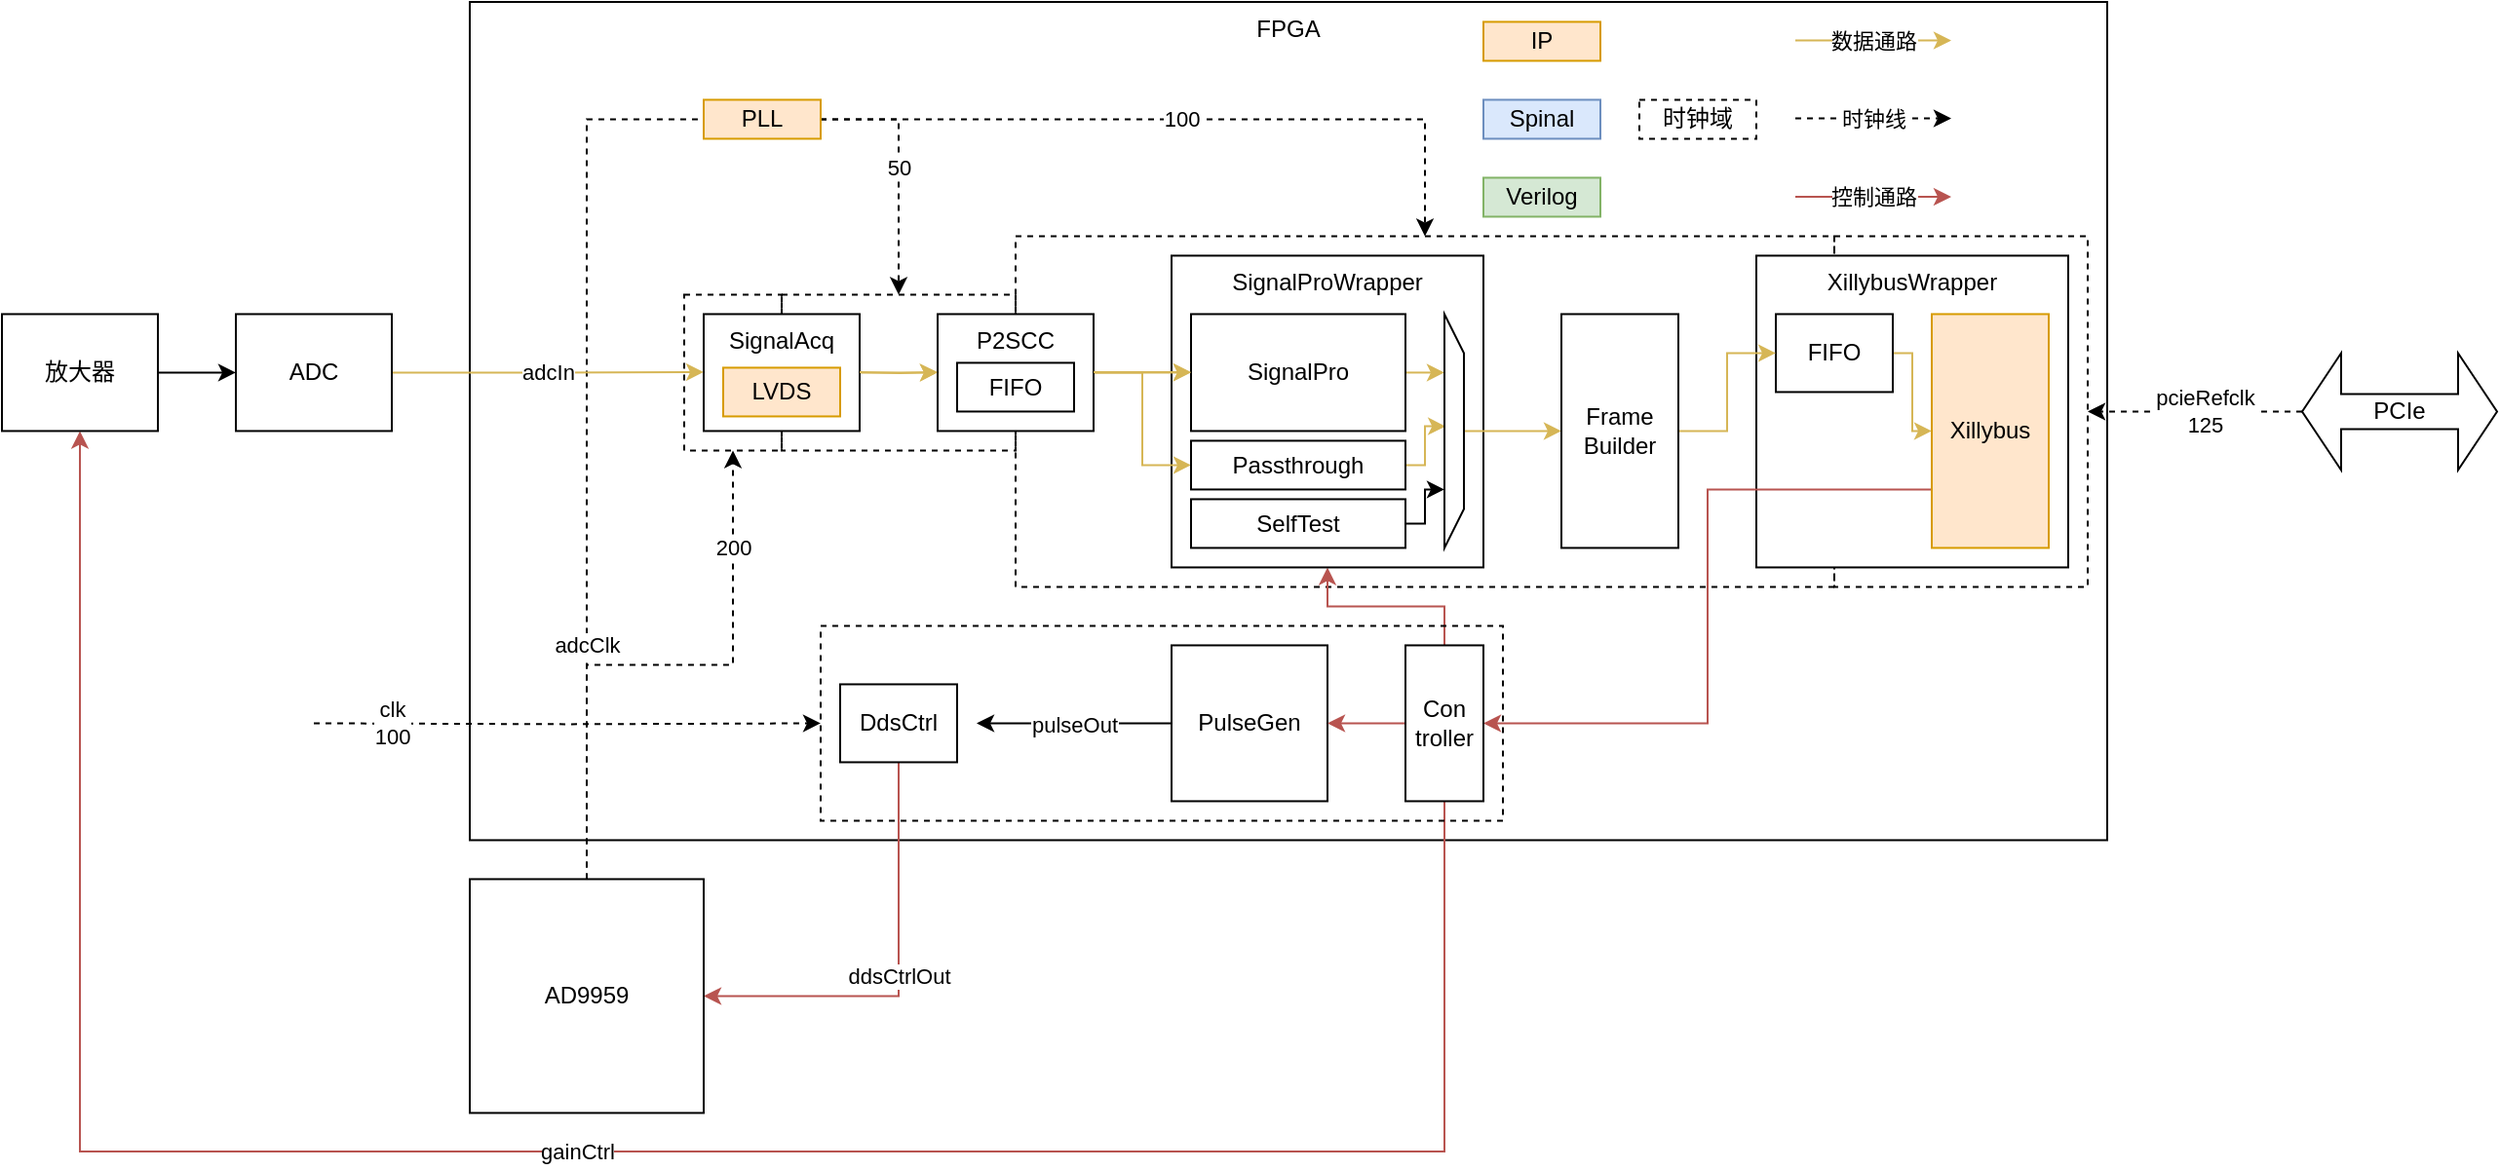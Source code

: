 <mxfile pages="2">
    <diagram id="Oh4VPW-dpjRzFc1r7Ccl" name="逻辑架构">
        <mxGraphModel dx="1143" dy="570" grid="1" gridSize="10" guides="1" tooltips="1" connect="1" arrows="1" fold="1" page="1" pageScale="1" pageWidth="827" pageHeight="1169" math="0" shadow="0">
            <root>
                <mxCell id="0"/>
                <mxCell id="1" parent="0"/>
                <mxCell id="bA0VeZgD22_07sq8yYtK-4" value="FPGA" style="whiteSpace=wrap;html=1;fillColor=none;horizontal=1;verticalAlign=top;" parent="1" vertex="1">
                    <mxGeometry x="280" y="350" width="840" height="430.22" as="geometry"/>
                </mxCell>
                <mxCell id="PApBp_KNOPSOuDcyGDOR-46" value="" style="rounded=0;whiteSpace=wrap;html=1;fillColor=none;dashed=1;" parent="1" vertex="1">
                    <mxGeometry x="560" y="470.22" width="420" height="180" as="geometry"/>
                </mxCell>
                <mxCell id="PApBp_KNOPSOuDcyGDOR-47" value="" style="rounded=0;whiteSpace=wrap;html=1;fillColor=none;dashed=1;" parent="1" vertex="1">
                    <mxGeometry x="980" y="470.22" width="130" height="180" as="geometry"/>
                </mxCell>
                <mxCell id="bA0VeZgD22_07sq8yYtK-6" value="200" style="edgeStyle=orthogonalEdgeStyle;rounded=0;orthogonalLoop=1;jettySize=auto;html=1;exitX=0.5;exitY=0;exitDx=0;exitDy=0;entryX=0.5;entryY=1;entryDx=0;entryDy=0;dashed=1;" parent="1" source="bA0VeZgD22_07sq8yYtK-1" target="PApBp_KNOPSOuDcyGDOR-43" edge="1">
                    <mxGeometry x="0.661" relative="1" as="geometry">
                        <mxPoint as="offset"/>
                    </mxGeometry>
                </mxCell>
                <mxCell id="PApBp_KNOPSOuDcyGDOR-43" value="" style="rounded=0;whiteSpace=wrap;html=1;fillColor=none;dashed=1;" parent="1" vertex="1">
                    <mxGeometry x="390" y="500.22" width="50" height="80" as="geometry"/>
                </mxCell>
                <mxCell id="PApBp_KNOPSOuDcyGDOR-44" value="" style="rounded=0;whiteSpace=wrap;html=1;fillColor=none;dashed=1;" parent="1" vertex="1">
                    <mxGeometry x="440" y="500.22" width="120" height="80" as="geometry"/>
                </mxCell>
                <mxCell id="PApBp_KNOPSOuDcyGDOR-1" value="XillybusWrapper" style="rounded=0;whiteSpace=wrap;html=1;verticalAlign=top;" parent="1" vertex="1">
                    <mxGeometry x="940" y="480.22" width="160" height="160" as="geometry"/>
                </mxCell>
                <mxCell id="PApBp_KNOPSOuDcyGDOR-25" style="edgeStyle=orthogonalEdgeStyle;rounded=0;orthogonalLoop=1;jettySize=auto;html=1;exitX=0;exitY=0.75;exitDx=0;exitDy=0;entryX=1;entryY=0.5;entryDx=0;entryDy=0;fillColor=#f8cecc;strokeColor=#b85450;" parent="1" source="PApBp_KNOPSOuDcyGDOR-2" target="PApBp_KNOPSOuDcyGDOR-10" edge="1">
                    <mxGeometry relative="1" as="geometry"/>
                </mxCell>
                <mxCell id="PApBp_KNOPSOuDcyGDOR-2" value="Xillybus" style="whiteSpace=wrap;html=1;fillColor=#ffe6cc;strokeColor=#d79b00;" parent="1" vertex="1">
                    <mxGeometry x="1030" y="510.22" width="60" height="120" as="geometry"/>
                </mxCell>
                <mxCell id="PApBp_KNOPSOuDcyGDOR-27" value="pulseOut" style="edgeStyle=orthogonalEdgeStyle;rounded=0;orthogonalLoop=1;jettySize=auto;html=1;exitX=0;exitY=0.5;exitDx=0;exitDy=0;" parent="1" source="PApBp_KNOPSOuDcyGDOR-7" edge="1">
                    <mxGeometry relative="1" as="geometry">
                        <mxPoint x="540" y="720.22" as="targetPoint"/>
                    </mxGeometry>
                </mxCell>
                <mxCell id="PApBp_KNOPSOuDcyGDOR-7" value="PulseGen" style="rounded=0;whiteSpace=wrap;html=1;verticalAlign=middle;" parent="1" vertex="1">
                    <mxGeometry x="640" y="680.22" width="80" height="80" as="geometry"/>
                </mxCell>
                <mxCell id="nDE-pixnk7YIq4wUvDka-1" value="ddsCtrlOut" style="edgeStyle=orthogonalEdgeStyle;rounded=0;orthogonalLoop=1;jettySize=auto;html=1;exitX=0.5;exitY=1;exitDx=0;exitDy=0;fillColor=#f8cecc;strokeColor=#b85450;entryX=1;entryY=0.5;entryDx=0;entryDy=0;" parent="1" source="PApBp_KNOPSOuDcyGDOR-8" target="bA0VeZgD22_07sq8yYtK-1" edge="1">
                    <mxGeometry relative="1" as="geometry">
                        <mxPoint x="500" y="840.22" as="targetPoint"/>
                    </mxGeometry>
                </mxCell>
                <mxCell id="PApBp_KNOPSOuDcyGDOR-8" value="DdsCtrl" style="whiteSpace=wrap;html=1;" parent="1" vertex="1">
                    <mxGeometry x="470" y="700.22" width="60" height="40" as="geometry"/>
                </mxCell>
                <mxCell id="PApBp_KNOPSOuDcyGDOR-26" style="edgeStyle=orthogonalEdgeStyle;rounded=0;orthogonalLoop=1;jettySize=auto;html=1;exitX=0;exitY=0.5;exitDx=0;exitDy=0;entryX=1;entryY=0.5;entryDx=0;entryDy=0;fillColor=#f8cecc;strokeColor=#b85450;" parent="1" source="PApBp_KNOPSOuDcyGDOR-10" target="PApBp_KNOPSOuDcyGDOR-7" edge="1">
                    <mxGeometry relative="1" as="geometry"/>
                </mxCell>
                <mxCell id="PApBp_KNOPSOuDcyGDOR-33" value="gainCtrl" style="edgeStyle=orthogonalEdgeStyle;rounded=0;orthogonalLoop=1;jettySize=auto;html=1;exitX=0.5;exitY=1;exitDx=0;exitDy=0;fillColor=#f8cecc;strokeColor=#b85450;entryX=0.5;entryY=1;entryDx=0;entryDy=0;" parent="1" source="PApBp_KNOPSOuDcyGDOR-10" target="bA0VeZgD22_07sq8yYtK-7" edge="1">
                    <mxGeometry relative="1" as="geometry">
                        <mxPoint x="780" y="840.22" as="targetPoint"/>
                        <Array as="points">
                            <mxPoint x="780" y="940"/>
                            <mxPoint x="80" y="940"/>
                        </Array>
                    </mxGeometry>
                </mxCell>
                <mxCell id="PApBp_KNOPSOuDcyGDOR-64" style="edgeStyle=orthogonalEdgeStyle;rounded=0;orthogonalLoop=1;jettySize=auto;html=1;exitX=0.5;exitY=0;exitDx=0;exitDy=0;entryX=0.5;entryY=1;entryDx=0;entryDy=0;fillColor=#f8cecc;strokeColor=#b85450;" parent="1" source="PApBp_KNOPSOuDcyGDOR-10" target="PApBp_KNOPSOuDcyGDOR-11" edge="1">
                    <mxGeometry relative="1" as="geometry"/>
                </mxCell>
                <mxCell id="PApBp_KNOPSOuDcyGDOR-10" value="Con&lt;br&gt;troller" style="rounded=0;whiteSpace=wrap;html=1;verticalAlign=middle;" parent="1" vertex="1">
                    <mxGeometry x="760" y="680.22" width="40" height="80" as="geometry"/>
                </mxCell>
                <mxCell id="PApBp_KNOPSOuDcyGDOR-11" value="SignalProWrapper" style="rounded=0;whiteSpace=wrap;html=1;verticalAlign=top;" parent="1" vertex="1">
                    <mxGeometry x="640" y="480.22" width="160" height="160" as="geometry"/>
                </mxCell>
                <mxCell id="PApBp_KNOPSOuDcyGDOR-35" style="edgeStyle=orthogonalEdgeStyle;rounded=0;orthogonalLoop=1;jettySize=auto;html=1;exitX=1;exitY=0.5;exitDx=0;exitDy=0;entryX=0;entryY=0.5;entryDx=0;entryDy=0;fillColor=#fff2cc;strokeColor=#d6b656;" parent="1" source="PApBp_KNOPSOuDcyGDOR-12" target="PApBp_KNOPSOuDcyGDOR-34" edge="1">
                    <mxGeometry relative="1" as="geometry"/>
                </mxCell>
                <mxCell id="PApBp_KNOPSOuDcyGDOR-12" value="SignalAcq" style="rounded=0;whiteSpace=wrap;html=1;verticalAlign=top;" parent="1" vertex="1">
                    <mxGeometry x="400" y="510.22" width="80" height="60" as="geometry"/>
                </mxCell>
                <mxCell id="PApBp_KNOPSOuDcyGDOR-18" style="edgeStyle=orthogonalEdgeStyle;rounded=0;orthogonalLoop=1;jettySize=auto;html=1;exitX=1;exitY=0.5;exitDx=0;exitDy=0;entryX=0.25;entryY=1;entryDx=0;entryDy=0;fillColor=#fff2cc;strokeColor=#d6b656;" parent="1" source="PApBp_KNOPSOuDcyGDOR-13" target="PApBp_KNOPSOuDcyGDOR-17" edge="1">
                    <mxGeometry relative="1" as="geometry"/>
                </mxCell>
                <mxCell id="PApBp_KNOPSOuDcyGDOR-13" value="SignalPro" style="whiteSpace=wrap;html=1;" parent="1" vertex="1">
                    <mxGeometry x="650" y="510.22" width="110" height="60" as="geometry"/>
                </mxCell>
                <mxCell id="PApBp_KNOPSOuDcyGDOR-23" style="edgeStyle=orthogonalEdgeStyle;rounded=0;orthogonalLoop=1;jettySize=auto;html=1;exitX=1;exitY=0.5;exitDx=0;exitDy=0;entryX=0.48;entryY=0.94;entryDx=0;entryDy=0;entryPerimeter=0;fillColor=#fff2cc;strokeColor=#d6b656;" parent="1" source="PApBp_KNOPSOuDcyGDOR-14" target="PApBp_KNOPSOuDcyGDOR-17" edge="1">
                    <mxGeometry relative="1" as="geometry">
                        <Array as="points">
                            <mxPoint x="770" y="588.22"/>
                            <mxPoint x="770" y="568.22"/>
                        </Array>
                    </mxGeometry>
                </mxCell>
                <mxCell id="PApBp_KNOPSOuDcyGDOR-70" style="edgeStyle=orthogonalEdgeStyle;rounded=0;sketch=0;orthogonalLoop=1;jettySize=auto;html=1;exitX=1;exitY=0.5;exitDx=0;exitDy=0;entryX=0;entryY=0.5;entryDx=0;entryDy=0;strokeColor=#d6b656;endArrow=classic;endFill=1;fillColor=#fff2cc;" parent="1" source="PApBp_KNOPSOuDcyGDOR-34" target="PApBp_KNOPSOuDcyGDOR-14" edge="1">
                    <mxGeometry relative="1" as="geometry"/>
                </mxCell>
                <mxCell id="PApBp_KNOPSOuDcyGDOR-14" value="Passthrough" style="whiteSpace=wrap;html=1;" parent="1" vertex="1">
                    <mxGeometry x="650" y="575.22" width="110" height="25" as="geometry"/>
                </mxCell>
                <mxCell id="PApBp_KNOPSOuDcyGDOR-24" style="edgeStyle=orthogonalEdgeStyle;rounded=0;orthogonalLoop=1;jettySize=auto;html=1;exitX=1;exitY=0.5;exitDx=0;exitDy=0;entryX=0.75;entryY=1;entryDx=0;entryDy=0;" parent="1" source="PApBp_KNOPSOuDcyGDOR-15" target="PApBp_KNOPSOuDcyGDOR-17" edge="1">
                    <mxGeometry relative="1" as="geometry">
                        <Array as="points">
                            <mxPoint x="770" y="618.22"/>
                            <mxPoint x="770" y="600.22"/>
                        </Array>
                    </mxGeometry>
                </mxCell>
                <mxCell id="PApBp_KNOPSOuDcyGDOR-15" value="SelfTest" style="whiteSpace=wrap;html=1;" parent="1" vertex="1">
                    <mxGeometry x="650" y="605.22" width="110" height="25" as="geometry"/>
                </mxCell>
                <mxCell id="PApBp_KNOPSOuDcyGDOR-83" style="edgeStyle=orthogonalEdgeStyle;rounded=0;sketch=0;orthogonalLoop=1;jettySize=auto;html=1;exitX=0.5;exitY=0;exitDx=0;exitDy=0;entryX=0;entryY=0.5;entryDx=0;entryDy=0;strokeColor=#d6b656;endArrow=classic;endFill=1;fillColor=#fff2cc;" parent="1" source="PApBp_KNOPSOuDcyGDOR-17" target="PApBp_KNOPSOuDcyGDOR-82" edge="1">
                    <mxGeometry relative="1" as="geometry"/>
                </mxCell>
                <mxCell id="PApBp_KNOPSOuDcyGDOR-17" value="" style="shape=trapezoid;perimeter=trapezoidPerimeter;whiteSpace=wrap;html=1;fixedSize=1;rotation=90;" parent="1" vertex="1">
                    <mxGeometry x="725" y="565.22" width="120" height="10" as="geometry"/>
                </mxCell>
                <mxCell id="PApBp_KNOPSOuDcyGDOR-22" style="edgeStyle=orthogonalEdgeStyle;rounded=0;orthogonalLoop=1;jettySize=auto;html=1;exitX=1;exitY=0.5;exitDx=0;exitDy=0;entryX=0;entryY=0.5;entryDx=0;entryDy=0;fillColor=#fff2cc;strokeColor=#d6b656;" parent="1" source="PApBp_KNOPSOuDcyGDOR-19" target="PApBp_KNOPSOuDcyGDOR-2" edge="1">
                    <mxGeometry relative="1" as="geometry">
                        <Array as="points">
                            <mxPoint x="1020" y="530.22"/>
                            <mxPoint x="1020" y="570.22"/>
                        </Array>
                    </mxGeometry>
                </mxCell>
                <mxCell id="PApBp_KNOPSOuDcyGDOR-19" value="FIFO" style="whiteSpace=wrap;html=1;" parent="1" vertex="1">
                    <mxGeometry x="950" y="510.22" width="60" height="40" as="geometry"/>
                </mxCell>
                <mxCell id="PApBp_KNOPSOuDcyGDOR-32" value="PCIe" style="shape=doubleArrow;whiteSpace=wrap;html=1;" parent="1" vertex="1">
                    <mxGeometry x="1220" y="530.22" width="100" height="60" as="geometry"/>
                </mxCell>
                <mxCell id="PApBp_KNOPSOuDcyGDOR-36" style="edgeStyle=orthogonalEdgeStyle;rounded=0;orthogonalLoop=1;jettySize=auto;html=1;exitX=1;exitY=0.5;exitDx=0;exitDy=0;entryX=0;entryY=0.5;entryDx=0;entryDy=0;fillColor=#fff2cc;strokeColor=#d6b656;" parent="1" source="PApBp_KNOPSOuDcyGDOR-34" target="PApBp_KNOPSOuDcyGDOR-13" edge="1">
                    <mxGeometry relative="1" as="geometry"/>
                </mxCell>
                <mxCell id="PApBp_KNOPSOuDcyGDOR-34" value="P2SCC" style="rounded=0;whiteSpace=wrap;html=1;verticalAlign=top;" parent="1" vertex="1">
                    <mxGeometry x="520" y="510.22" width="80" height="60" as="geometry"/>
                </mxCell>
                <mxCell id="PApBp_KNOPSOuDcyGDOR-37" value="FIFO" style="whiteSpace=wrap;html=1;" parent="1" vertex="1">
                    <mxGeometry x="530" y="535.22" width="60" height="25" as="geometry"/>
                </mxCell>
                <mxCell id="PApBp_KNOPSOuDcyGDOR-49" value="adcClk" style="edgeStyle=orthogonalEdgeStyle;rounded=0;orthogonalLoop=1;jettySize=auto;html=1;exitX=0.5;exitY=0;exitDx=0;exitDy=0;entryX=0;entryY=0.5;entryDx=0;entryDy=0;dashed=1;" parent="1" source="bA0VeZgD22_07sq8yYtK-1" target="PApBp_KNOPSOuDcyGDOR-38" edge="1">
                    <mxGeometry x="-0.511" relative="1" as="geometry">
                        <mxPoint x="320" y="412.62" as="sourcePoint"/>
                        <mxPoint as="offset"/>
                    </mxGeometry>
                </mxCell>
                <mxCell id="PApBp_KNOPSOuDcyGDOR-54" value="50" style="edgeStyle=orthogonalEdgeStyle;rounded=0;orthogonalLoop=1;jettySize=auto;html=1;exitX=1;exitY=0.5;exitDx=0;exitDy=0;entryX=0.5;entryY=0;entryDx=0;entryDy=0;dashed=1;" parent="1" source="PApBp_KNOPSOuDcyGDOR-38" target="PApBp_KNOPSOuDcyGDOR-44" edge="1">
                    <mxGeometry relative="1" as="geometry"/>
                </mxCell>
                <mxCell id="PApBp_KNOPSOuDcyGDOR-58" value="100" style="edgeStyle=orthogonalEdgeStyle;rounded=0;orthogonalLoop=1;jettySize=auto;html=1;exitX=1;exitY=0.5;exitDx=0;exitDy=0;entryX=0.5;entryY=0;entryDx=0;entryDy=0;dashed=1;" parent="1" source="PApBp_KNOPSOuDcyGDOR-38" target="PApBp_KNOPSOuDcyGDOR-46" edge="1">
                    <mxGeometry relative="1" as="geometry"/>
                </mxCell>
                <mxCell id="PApBp_KNOPSOuDcyGDOR-38" value="PLL" style="whiteSpace=wrap;html=1;fillColor=#ffe6cc;strokeColor=#d79b00;" parent="1" vertex="1">
                    <mxGeometry x="400" y="400.22" width="60" height="20" as="geometry"/>
                </mxCell>
                <mxCell id="PApBp_KNOPSOuDcyGDOR-39" value="LVDS" style="whiteSpace=wrap;html=1;fillColor=#ffe6cc;strokeColor=#d79b00;" parent="1" vertex="1">
                    <mxGeometry x="410" y="537.72" width="60" height="25" as="geometry"/>
                </mxCell>
                <mxCell id="PApBp_KNOPSOuDcyGDOR-56" value="" style="rounded=0;whiteSpace=wrap;html=1;dashed=1;fillColor=none;strokeColor=none;" parent="1" vertex="1">
                    <mxGeometry x="300" y="400.22" width="20" height="20" as="geometry"/>
                </mxCell>
                <mxCell id="PApBp_KNOPSOuDcyGDOR-60" value="pcieRefclk&lt;br&gt;125" style="edgeStyle=orthogonalEdgeStyle;rounded=0;orthogonalLoop=1;jettySize=auto;html=1;entryX=1;entryY=0.5;entryDx=0;entryDy=0;dashed=1;" parent="1" source="PApBp_KNOPSOuDcyGDOR-32" target="PApBp_KNOPSOuDcyGDOR-47" edge="1">
                    <mxGeometry x="-0.091" relative="1" as="geometry">
                        <mxPoint as="offset"/>
                    </mxGeometry>
                </mxCell>
                <mxCell id="PApBp_KNOPSOuDcyGDOR-59" value="" style="rounded=0;whiteSpace=wrap;html=1;dashed=1;fillColor=none;strokeColor=none;" parent="1" vertex="1">
                    <mxGeometry x="1020" y="400" width="20" height="20" as="geometry"/>
                </mxCell>
                <mxCell id="PApBp_KNOPSOuDcyGDOR-62" value="IP" style="whiteSpace=wrap;html=1;fillColor=#ffe6cc;strokeColor=#d79b00;" parent="1" vertex="1">
                    <mxGeometry x="800" y="360.22" width="60" height="20" as="geometry"/>
                </mxCell>
                <mxCell id="PApBp_KNOPSOuDcyGDOR-65" value="时钟域" style="whiteSpace=wrap;html=1;dashed=1;" parent="1" vertex="1">
                    <mxGeometry x="880" y="400.22" width="60" height="20" as="geometry"/>
                </mxCell>
                <mxCell id="PApBp_KNOPSOuDcyGDOR-67" value="数据通路" style="edgeStyle=orthogonalEdgeStyle;rounded=0;orthogonalLoop=1;jettySize=auto;html=1;exitX=1;exitY=0.5;exitDx=0;exitDy=0;entryX=0;entryY=0.5;entryDx=0;entryDy=0;fillColor=#fff2cc;strokeColor=#d6b656;" parent="1" edge="1">
                    <mxGeometry relative="1" as="geometry">
                        <mxPoint x="1040" y="369.76" as="targetPoint"/>
                        <mxPoint x="960" y="369.76" as="sourcePoint"/>
                    </mxGeometry>
                </mxCell>
                <mxCell id="PApBp_KNOPSOuDcyGDOR-68" value="时钟线" style="edgeStyle=orthogonalEdgeStyle;rounded=0;orthogonalLoop=1;jettySize=auto;html=1;exitX=1;exitY=0.5;exitDx=0;exitDy=0;entryX=0;entryY=0.5;entryDx=0;entryDy=0;dashed=1;" parent="1" edge="1">
                    <mxGeometry relative="1" as="geometry">
                        <mxPoint x="1040" y="409.76" as="targetPoint"/>
                        <mxPoint x="960" y="409.76" as="sourcePoint"/>
                    </mxGeometry>
                </mxCell>
                <mxCell id="PApBp_KNOPSOuDcyGDOR-71" value="adcIn" style="edgeStyle=orthogonalEdgeStyle;rounded=0;orthogonalLoop=1;jettySize=auto;html=1;entryX=0;entryY=0.5;entryDx=0;entryDy=0;strokeColor=#d6b656;endArrow=classic;endFill=1;sketch=0;fillColor=#fff2cc;exitX=1;exitY=0.5;exitDx=0;exitDy=0;" parent="1" source="bA0VeZgD22_07sq8yYtK-8" edge="1">
                    <mxGeometry relative="1" as="geometry">
                        <mxPoint x="400" y="539.98" as="targetPoint"/>
                        <mxPoint x="240" y="540" as="sourcePoint"/>
                        <Array as="points"/>
                    </mxGeometry>
                </mxCell>
                <mxCell id="PApBp_KNOPSOuDcyGDOR-72" style="edgeStyle=orthogonalEdgeStyle;rounded=0;orthogonalLoop=1;jettySize=auto;html=1;exitX=1;exitY=0.5;exitDx=0;exitDy=0;entryX=0;entryY=0.5;entryDx=0;entryDy=0;fillColor=#fff2cc;strokeColor=#d6b656;" parent="1" edge="1">
                    <mxGeometry relative="1" as="geometry">
                        <mxPoint x="480" y="539.98" as="sourcePoint"/>
                        <mxPoint x="520" y="539.98" as="targetPoint"/>
                    </mxGeometry>
                </mxCell>
                <mxCell id="PApBp_KNOPSOuDcyGDOR-73" style="edgeStyle=orthogonalEdgeStyle;rounded=0;orthogonalLoop=1;jettySize=auto;html=1;exitX=1;exitY=0.5;exitDx=0;exitDy=0;entryX=0;entryY=0.5;entryDx=0;entryDy=0;fillColor=#fff2cc;strokeColor=#d6b656;" parent="1" edge="1">
                    <mxGeometry relative="1" as="geometry">
                        <mxPoint x="600" y="539.98" as="sourcePoint"/>
                        <mxPoint x="650" y="539.98" as="targetPoint"/>
                    </mxGeometry>
                </mxCell>
                <mxCell id="PApBp_KNOPSOuDcyGDOR-76" value="控制通路" style="edgeStyle=orthogonalEdgeStyle;rounded=0;orthogonalLoop=1;jettySize=auto;html=1;exitX=1;exitY=0.5;exitDx=0;exitDy=0;entryX=0;entryY=0.5;entryDx=0;entryDy=0;fillColor=#f8cecc;strokeColor=#b85450;" parent="1" edge="1">
                    <mxGeometry relative="1" as="geometry">
                        <mxPoint x="1040" y="450" as="targetPoint"/>
                        <mxPoint x="960" y="450" as="sourcePoint"/>
                    </mxGeometry>
                </mxCell>
                <mxCell id="PApBp_KNOPSOuDcyGDOR-84" style="edgeStyle=orthogonalEdgeStyle;rounded=0;sketch=0;orthogonalLoop=1;jettySize=auto;html=1;exitX=1;exitY=0.5;exitDx=0;exitDy=0;entryX=0;entryY=0.5;entryDx=0;entryDy=0;strokeColor=#d6b656;endArrow=classic;endFill=1;fillColor=#fff2cc;" parent="1" source="PApBp_KNOPSOuDcyGDOR-82" target="PApBp_KNOPSOuDcyGDOR-19" edge="1">
                    <mxGeometry relative="1" as="geometry"/>
                </mxCell>
                <mxCell id="PApBp_KNOPSOuDcyGDOR-82" value="Frame&lt;br&gt;Builder" style="whiteSpace=wrap;html=1;" parent="1" vertex="1">
                    <mxGeometry x="840" y="510.22" width="60" height="120" as="geometry"/>
                </mxCell>
                <mxCell id="PApBp_KNOPSOuDcyGDOR-85" value="Spinal" style="whiteSpace=wrap;html=1;fillColor=#dae8fc;strokeColor=#6c8ebf;" parent="1" vertex="1">
                    <mxGeometry x="800" y="400.22" width="60" height="20" as="geometry"/>
                </mxCell>
                <mxCell id="PApBp_KNOPSOuDcyGDOR-86" value="Verilog" style="whiteSpace=wrap;html=1;fillColor=#d5e8d4;strokeColor=#82b366;" parent="1" vertex="1">
                    <mxGeometry x="800" y="440.22" width="60" height="20" as="geometry"/>
                </mxCell>
                <mxCell id="nDE-pixnk7YIq4wUvDka-4" value="clk&lt;br&gt;100" style="edgeStyle=orthogonalEdgeStyle;rounded=0;orthogonalLoop=1;jettySize=auto;html=1;entryX=0;entryY=0.5;entryDx=0;entryDy=0;dashed=1;" parent="1" target="nDE-pixnk7YIq4wUvDka-2" edge="1">
                    <mxGeometry x="-0.692" relative="1" as="geometry">
                        <mxPoint x="200" y="720.22" as="sourcePoint"/>
                        <mxPoint as="offset"/>
                    </mxGeometry>
                </mxCell>
                <mxCell id="nDE-pixnk7YIq4wUvDka-2" value="" style="rounded=0;whiteSpace=wrap;html=1;fillColor=none;dashed=1;" parent="1" vertex="1">
                    <mxGeometry x="460" y="670.22" width="350" height="100" as="geometry"/>
                </mxCell>
                <mxCell id="bA0VeZgD22_07sq8yYtK-1" value="AD9959" style="whiteSpace=wrap;html=1;" parent="1" vertex="1">
                    <mxGeometry x="280" y="800.22" width="120" height="120" as="geometry"/>
                </mxCell>
                <mxCell id="bA0VeZgD22_07sq8yYtK-9" style="edgeStyle=orthogonalEdgeStyle;rounded=0;orthogonalLoop=1;jettySize=auto;html=1;exitX=1;exitY=0.5;exitDx=0;exitDy=0;entryX=0;entryY=0.5;entryDx=0;entryDy=0;" parent="1" source="bA0VeZgD22_07sq8yYtK-7" target="bA0VeZgD22_07sq8yYtK-8" edge="1">
                    <mxGeometry relative="1" as="geometry"/>
                </mxCell>
                <mxCell id="bA0VeZgD22_07sq8yYtK-7" value="放大器" style="whiteSpace=wrap;html=1;fillColor=none;" parent="1" vertex="1">
                    <mxGeometry x="40" y="510.22" width="80" height="60" as="geometry"/>
                </mxCell>
                <mxCell id="bA0VeZgD22_07sq8yYtK-8" value="ADC" style="whiteSpace=wrap;html=1;fillColor=none;" parent="1" vertex="1">
                    <mxGeometry x="160" y="510.22" width="80" height="60" as="geometry"/>
                </mxCell>
            </root>
        </mxGraphModel>
    </diagram>
    <diagram id="Tsn9vCqfKBunVLGDBuH-" name="实验进度">
        <mxGraphModel dx="1143" dy="570" grid="1" gridSize="10" guides="1" tooltips="1" connect="1" arrows="1" fold="1" page="1" pageScale="1" pageWidth="827" pageHeight="1169" math="0" shadow="0">
            <root>
                <mxCell id="0"/>
                <mxCell id="1" parent="0"/>
                <mxCell id="9ccuAcn-04-SJNo5ppu5-40" style="edgeStyle=orthogonalEdgeStyle;rounded=0;orthogonalLoop=1;jettySize=auto;html=1;exitX=1;exitY=0.5;exitDx=0;exitDy=0;entryX=0;entryY=0.5;entryDx=0;entryDy=0;noEdgeStyle=1;orthogonal=1;dashed=1;" parent="1" source="9ccuAcn-04-SJNo5ppu5-2" target="9ccuAcn-04-SJNo5ppu5-32" edge="1">
                    <mxGeometry relative="1" as="geometry">
                        <Array as="points">
                            <mxPoint x="452" y="47.5"/>
                            <mxPoint x="528" y="20"/>
                        </Array>
                    </mxGeometry>
                </mxCell>
                <mxCell id="9ccuAcn-04-SJNo5ppu5-44" value="" style="edgeStyle=orthogonalEdgeStyle;rounded=0;orthogonalLoop=1;jettySize=auto;html=1;exitX=1;exitY=0.5;exitDx=0;exitDy=0;entryX=0;entryY=0.5;entryDx=0;entryDy=0;noEdgeStyle=1;orthogonal=1;dashed=1;" parent="1" source="9ccuAcn-04-SJNo5ppu5-2" target="9ccuAcn-04-SJNo5ppu5-33" edge="1">
                    <mxGeometry relative="1" as="geometry">
                        <Array as="points">
                            <mxPoint x="452" y="62.5"/>
                            <mxPoint x="528" y="90"/>
                        </Array>
                    </mxGeometry>
                </mxCell>
                <mxCell id="9ccuAcn-04-SJNo5ppu5-2" value="光路" style="rounded=0;whiteSpace=wrap;html=1;fillColor=#dae8fc;strokeColor=#6c8ebf;" parent="1" vertex="1">
                    <mxGeometry x="360" y="35" width="80" height="40" as="geometry"/>
                </mxCell>
                <mxCell id="9ccuAcn-04-SJNo5ppu5-45" style="edgeStyle=orthogonalEdgeStyle;rounded=0;orthogonalLoop=1;jettySize=auto;html=1;exitX=1;exitY=0.5;exitDx=0;exitDy=0;entryX=0;entryY=0.25;entryDx=0;entryDy=0;noEdgeStyle=1;orthogonal=1;dashed=1;" parent="1" source="9ccuAcn-04-SJNo5ppu5-32" target="9ccuAcn-04-SJNo5ppu5-34" edge="1">
                    <mxGeometry relative="1" as="geometry">
                        <Array as="points">
                            <mxPoint x="632" y="20"/>
                            <mxPoint x="708" y="12.5"/>
                        </Array>
                    </mxGeometry>
                </mxCell>
                <mxCell id="9ccuAcn-04-SJNo5ppu5-32" value="示波器" style="rounded=0;whiteSpace=wrap;html=1;" parent="1" vertex="1">
                    <mxGeometry x="540" width="80" height="40" as="geometry"/>
                </mxCell>
                <mxCell id="9ccuAcn-04-SJNo5ppu5-54" value="" style="edgeStyle=orthogonalEdgeStyle;rounded=0;orthogonalLoop=1;jettySize=auto;html=1;exitX=1;exitY=0.5;exitDx=0;exitDy=0;entryX=0;entryY=0.5;entryDx=0;entryDy=0;noEdgeStyle=1;orthogonal=1;dashed=1;" parent="1" source="9ccuAcn-04-SJNo5ppu5-33" target="9ccuAcn-04-SJNo5ppu5-35" edge="1">
                    <mxGeometry relative="1" as="geometry">
                        <Array as="points">
                            <mxPoint x="632" y="97.5"/>
                            <mxPoint x="708" y="90"/>
                        </Array>
                    </mxGeometry>
                </mxCell>
                <mxCell id="9ccuAcn-04-SJNo5ppu5-55" style="edgeStyle=orthogonalEdgeStyle;rounded=0;orthogonalLoop=1;jettySize=auto;html=1;exitX=1;exitY=0.5;exitDx=0;exitDy=0;entryX=0;entryY=0.5;entryDx=0;entryDy=0;noEdgeStyle=1;orthogonal=1;dashed=1;" parent="1" source="9ccuAcn-04-SJNo5ppu5-33" target="9ccuAcn-04-SJNo5ppu5-34" edge="1">
                    <mxGeometry relative="1" as="geometry">
                        <Array as="points">
                            <mxPoint x="632" y="82.5"/>
                            <mxPoint x="708" y="27.5"/>
                        </Array>
                    </mxGeometry>
                </mxCell>
                <mxCell id="9ccuAcn-04-SJNo5ppu5-33" value="采集卡&lt;br&gt;信号采集" style="rounded=0;whiteSpace=wrap;html=1;" parent="1" vertex="1">
                    <mxGeometry x="540" y="70" width="80" height="40" as="geometry"/>
                </mxCell>
                <mxCell id="9ccuAcn-04-SJNo5ppu5-47" style="edgeStyle=orthogonalEdgeStyle;rounded=0;orthogonalLoop=1;jettySize=auto;html=1;exitX=1;exitY=0.5;exitDx=0;exitDy=0;entryX=0;entryY=0.25;entryDx=0;entryDy=0;noEdgeStyle=1;orthogonal=1;dashed=1;" parent="1" source="9ccuAcn-04-SJNo5ppu5-34" target="9ccuAcn-04-SJNo5ppu5-36" edge="1">
                    <mxGeometry relative="1" as="geometry">
                        <Array as="points">
                            <mxPoint x="812" y="20"/>
                            <mxPoint x="888" y="12.5"/>
                        </Array>
                    </mxGeometry>
                </mxCell>
                <mxCell id="9ccuAcn-04-SJNo5ppu5-34" value="simulink模型" style="rounded=0;whiteSpace=wrap;html=1;" parent="1" vertex="1">
                    <mxGeometry x="720" width="80" height="40" as="geometry"/>
                </mxCell>
                <mxCell id="9ccuAcn-04-SJNo5ppu5-56" style="edgeStyle=orthogonalEdgeStyle;rounded=0;orthogonalLoop=1;jettySize=auto;html=1;exitX=1;exitY=0.5;exitDx=0;exitDy=0;entryX=0;entryY=0.75;entryDx=0;entryDy=0;noEdgeStyle=1;orthogonal=1;dashed=1;" parent="1" source="9ccuAcn-04-SJNo5ppu5-35" target="9ccuAcn-04-SJNo5ppu5-36" edge="1">
                    <mxGeometry relative="1" as="geometry">
                        <Array as="points">
                            <mxPoint x="812" y="82.5"/>
                            <mxPoint x="888" y="27.5"/>
                        </Array>
                    </mxGeometry>
                </mxCell>
                <mxCell id="OxjEKjhYRj1lL4QfJeGA-9" value="" style="edgeStyle=none;html=1;exitX=1;exitY=0.5;exitDx=0;exitDy=0;entryX=0;entryY=0.5;entryDx=0;entryDy=0;dashed=1;noEdgeStyle=1;orthogonal=1;" edge="1" parent="1" source="9ccuAcn-04-SJNo5ppu5-35" target="OxjEKjhYRj1lL4QfJeGA-8">
                    <mxGeometry relative="1" as="geometry">
                        <Array as="points">
                            <mxPoint x="812" y="97.5"/>
                            <mxPoint x="888" y="90"/>
                        </Array>
                    </mxGeometry>
                </mxCell>
                <mxCell id="9ccuAcn-04-SJNo5ppu5-35" value="信号处理逻辑" style="rounded=0;whiteSpace=wrap;html=1;" parent="1" vertex="1">
                    <mxGeometry x="720" y="70" width="80" height="40" as="geometry"/>
                </mxCell>
                <mxCell id="9ccuAcn-04-SJNo5ppu5-36" value="Matlab plot" style="rounded=0;whiteSpace=wrap;html=1;" parent="1" vertex="1">
                    <mxGeometry x="900" width="80" height="40" as="geometry"/>
                </mxCell>
                <mxCell id="9ccuAcn-04-SJNo5ppu5-37" value="LabView GUI" style="rounded=0;whiteSpace=wrap;html=1;" parent="1" vertex="1">
                    <mxGeometry x="1080" y="70" width="80" height="40" as="geometry"/>
                </mxCell>
                <mxCell id="OxjEKjhYRj1lL4QfJeGA-7" style="edgeStyle=none;html=1;exitX=1;exitY=0.5;exitDx=0;exitDy=0;entryX=0;entryY=0.25;entryDx=0;entryDy=0;noEdgeStyle=1;orthogonal=1;dashed=1;" edge="1" parent="1" source="OxjEKjhYRj1lL4QfJeGA-1" target="9ccuAcn-04-SJNo5ppu5-2">
                    <mxGeometry relative="1" as="geometry">
                        <mxPoint x="360" y="451" as="targetPoint"/>
                        <Array as="points">
                            <mxPoint x="272" y="20"/>
                            <mxPoint x="348" y="47.5"/>
                        </Array>
                    </mxGeometry>
                </mxCell>
                <mxCell id="OxjEKjhYRj1lL4QfJeGA-1" value="AWG" style="rounded=0;whiteSpace=wrap;html=1;" vertex="1" parent="1">
                    <mxGeometry x="180" width="80" height="40" as="geometry"/>
                </mxCell>
                <mxCell id="OxjEKjhYRj1lL4QfJeGA-4" value="" style="edgeStyle=none;html=1;exitX=1;exitY=0.5;exitDx=0;exitDy=0;entryX=0;entryY=0.5;entryDx=0;entryDy=0;noEdgeStyle=1;orthogonal=1;dashed=1;" edge="1" parent="1" source="OxjEKjhYRj1lL4QfJeGA-2" target="OxjEKjhYRj1lL4QfJeGA-3">
                    <mxGeometry relative="1" as="geometry">
                        <Array as="points">
                            <mxPoint x="92" y="90"/>
                            <mxPoint x="168" y="90"/>
                        </Array>
                    </mxGeometry>
                </mxCell>
                <mxCell id="OxjEKjhYRj1lL4QfJeGA-2" value="采集卡&lt;br&gt;脉冲发送" style="rounded=0;whiteSpace=wrap;html=1;" vertex="1" parent="1">
                    <mxGeometry y="70" width="80" height="40" as="geometry"/>
                </mxCell>
                <mxCell id="OxjEKjhYRj1lL4QfJeGA-6" value="" style="edgeStyle=none;html=1;exitX=1;exitY=0.5;exitDx=0;exitDy=0;entryX=0;entryY=0.75;entryDx=0;entryDy=0;noEdgeStyle=1;orthogonal=1;dashed=1;" edge="1" parent="1" source="OxjEKjhYRj1lL4QfJeGA-3" target="9ccuAcn-04-SJNo5ppu5-2">
                    <mxGeometry relative="1" as="geometry">
                        <mxPoint x="360" y="471" as="targetPoint"/>
                        <Array as="points">
                            <mxPoint x="272" y="90"/>
                            <mxPoint x="348" y="62.5"/>
                        </Array>
                    </mxGeometry>
                </mxCell>
                <mxCell id="OxjEKjhYRj1lL4QfJeGA-3" value="驱动板" style="rounded=0;whiteSpace=wrap;html=1;" vertex="1" parent="1">
                    <mxGeometry x="180" y="70" width="80" height="40" as="geometry"/>
                </mxCell>
                <mxCell id="OxjEKjhYRj1lL4QfJeGA-10" style="edgeStyle=none;html=1;exitX=1;exitY=0.5;exitDx=0;exitDy=0;entryX=0;entryY=0.5;entryDx=0;entryDy=0;dashed=1;noEdgeStyle=1;orthogonal=1;" edge="1" parent="1" source="OxjEKjhYRj1lL4QfJeGA-8" target="9ccuAcn-04-SJNo5ppu5-37">
                    <mxGeometry relative="1" as="geometry">
                        <Array as="points">
                            <mxPoint x="992" y="90"/>
                            <mxPoint x="1068" y="90"/>
                        </Array>
                    </mxGeometry>
                </mxCell>
                <mxCell id="OxjEKjhYRj1lL4QfJeGA-8" value="PCIe 驱动" style="rounded=0;whiteSpace=wrap;html=1;" vertex="1" parent="1">
                    <mxGeometry x="900" y="70" width="80" height="40" as="geometry"/>
                </mxCell>
                <mxCell id="uVyTl-xfg3V9azBaiMZB-1" value="验证完毕" style="rounded=0;whiteSpace=wrap;html=1;fillColor=#dae8fc;strokeColor=#6c8ebf;" vertex="1" parent="1">
                    <mxGeometry x="360" y="160" width="80" height="20" as="geometry"/>
                </mxCell>
            </root>
        </mxGraphModel>
    </diagram>
    <diagram id="1cgice_mlgZh-1HLqxXq" name="实验计划">
        <mxGraphModel dx="1297" dy="689" grid="1" gridSize="10" guides="1" tooltips="1" connect="1" arrows="1" fold="1" page="1" pageScale="1" pageWidth="827" pageHeight="1169" math="0" shadow="0">
            <root>
                <mxCell id="SLJCJYnAmRPnDp9LRjJS-0"/>
                <mxCell id="SLJCJYnAmRPnDp9LRjJS-1" parent="SLJCJYnAmRPnDp9LRjJS-0"/>
                <mxCell id="LmLJrJr4jwhyi1fqB8xQ-23" style="edgeStyle=orthogonalEdgeStyle;rounded=0;orthogonalLoop=1;jettySize=auto;html=1;exitX=1;exitY=0.5;exitDx=0;exitDy=0;entryX=0;entryY=0.5;entryDx=0;entryDy=0;noEdgeStyle=1;orthogonal=1;" edge="1" parent="SLJCJYnAmRPnDp9LRjJS-1" source="LmLJrJr4jwhyi1fqB8xQ-25" target="LmLJrJr4jwhyi1fqB8xQ-27">
                    <mxGeometry relative="1" as="geometry">
                        <Array as="points">
                            <mxPoint x="462" y="57.5"/>
                            <mxPoint x="538" y="30"/>
                        </Array>
                    </mxGeometry>
                </mxCell>
                <mxCell id="LmLJrJr4jwhyi1fqB8xQ-24" value="" style="edgeStyle=orthogonalEdgeStyle;rounded=0;orthogonalLoop=1;jettySize=auto;html=1;exitX=1;exitY=0.5;exitDx=0;exitDy=0;entryX=0;entryY=0.5;entryDx=0;entryDy=0;noEdgeStyle=1;orthogonal=1;dashed=1;" edge="1" parent="SLJCJYnAmRPnDp9LRjJS-1" source="LmLJrJr4jwhyi1fqB8xQ-25" target="LmLJrJr4jwhyi1fqB8xQ-30">
                    <mxGeometry relative="1" as="geometry">
                        <Array as="points">
                            <mxPoint x="462" y="72.5"/>
                            <mxPoint x="538" y="100"/>
                        </Array>
                    </mxGeometry>
                </mxCell>
                <mxCell id="LmLJrJr4jwhyi1fqB8xQ-25" value="光路" style="rounded=0;whiteSpace=wrap;html=1;" vertex="1" parent="SLJCJYnAmRPnDp9LRjJS-1">
                    <mxGeometry x="370" y="45" width="80" height="40" as="geometry"/>
                </mxCell>
                <mxCell id="LmLJrJr4jwhyi1fqB8xQ-26" style="edgeStyle=orthogonalEdgeStyle;rounded=0;orthogonalLoop=1;jettySize=auto;html=1;exitX=1;exitY=0.5;exitDx=0;exitDy=0;entryX=0;entryY=0.25;entryDx=0;entryDy=0;noEdgeStyle=1;orthogonal=1;" edge="1" parent="SLJCJYnAmRPnDp9LRjJS-1" source="LmLJrJr4jwhyi1fqB8xQ-27" target="LmLJrJr4jwhyi1fqB8xQ-32">
                    <mxGeometry relative="1" as="geometry">
                        <Array as="points">
                            <mxPoint x="642" y="30"/>
                            <mxPoint x="718" y="22.5"/>
                        </Array>
                    </mxGeometry>
                </mxCell>
                <mxCell id="LmLJrJr4jwhyi1fqB8xQ-27" value="示波器" style="rounded=0;whiteSpace=wrap;html=1;" vertex="1" parent="SLJCJYnAmRPnDp9LRjJS-1">
                    <mxGeometry x="550" y="10" width="80" height="40" as="geometry"/>
                </mxCell>
                <mxCell id="LmLJrJr4jwhyi1fqB8xQ-28" value="" style="edgeStyle=orthogonalEdgeStyle;rounded=0;orthogonalLoop=1;jettySize=auto;html=1;exitX=1;exitY=0.5;exitDx=0;exitDy=0;entryX=0;entryY=0.5;entryDx=0;entryDy=0;noEdgeStyle=1;orthogonal=1;dashed=1;" edge="1" parent="SLJCJYnAmRPnDp9LRjJS-1" source="LmLJrJr4jwhyi1fqB8xQ-30" target="LmLJrJr4jwhyi1fqB8xQ-35">
                    <mxGeometry relative="1" as="geometry">
                        <Array as="points">
                            <mxPoint x="642" y="107.5"/>
                            <mxPoint x="718" y="100"/>
                        </Array>
                    </mxGeometry>
                </mxCell>
                <mxCell id="LmLJrJr4jwhyi1fqB8xQ-29" style="edgeStyle=orthogonalEdgeStyle;rounded=0;orthogonalLoop=1;jettySize=auto;html=1;exitX=1;exitY=0.5;exitDx=0;exitDy=0;entryX=0;entryY=0.5;entryDx=0;entryDy=0;noEdgeStyle=1;orthogonal=1;dashed=1;" edge="1" parent="SLJCJYnAmRPnDp9LRjJS-1" source="LmLJrJr4jwhyi1fqB8xQ-30" target="LmLJrJr4jwhyi1fqB8xQ-32">
                    <mxGeometry relative="1" as="geometry">
                        <Array as="points">
                            <mxPoint x="642" y="92.5"/>
                            <mxPoint x="718" y="37.5"/>
                        </Array>
                    </mxGeometry>
                </mxCell>
                <mxCell id="LmLJrJr4jwhyi1fqB8xQ-30" value="采集卡&lt;br&gt;信号采集" style="rounded=0;whiteSpace=wrap;html=1;" vertex="1" parent="SLJCJYnAmRPnDp9LRjJS-1">
                    <mxGeometry x="550" y="80" width="80" height="40" as="geometry"/>
                </mxCell>
                <mxCell id="LmLJrJr4jwhyi1fqB8xQ-31" style="edgeStyle=orthogonalEdgeStyle;rounded=0;orthogonalLoop=1;jettySize=auto;html=1;exitX=1;exitY=0.5;exitDx=0;exitDy=0;entryX=0;entryY=0.25;entryDx=0;entryDy=0;noEdgeStyle=1;orthogonal=1;" edge="1" parent="SLJCJYnAmRPnDp9LRjJS-1" source="LmLJrJr4jwhyi1fqB8xQ-32" target="LmLJrJr4jwhyi1fqB8xQ-36">
                    <mxGeometry relative="1" as="geometry">
                        <Array as="points">
                            <mxPoint x="822" y="30"/>
                            <mxPoint x="898" y="22.5"/>
                        </Array>
                    </mxGeometry>
                </mxCell>
                <mxCell id="LmLJrJr4jwhyi1fqB8xQ-32" value="simulink模型" style="rounded=0;whiteSpace=wrap;html=1;" vertex="1" parent="SLJCJYnAmRPnDp9LRjJS-1">
                    <mxGeometry x="730" y="10" width="80" height="40" as="geometry"/>
                </mxCell>
                <mxCell id="LmLJrJr4jwhyi1fqB8xQ-33" style="edgeStyle=orthogonalEdgeStyle;rounded=0;orthogonalLoop=1;jettySize=auto;html=1;exitX=1;exitY=0.5;exitDx=0;exitDy=0;entryX=0;entryY=0.75;entryDx=0;entryDy=0;noEdgeStyle=1;orthogonal=1;dashed=1;" edge="1" parent="SLJCJYnAmRPnDp9LRjJS-1" source="LmLJrJr4jwhyi1fqB8xQ-35" target="LmLJrJr4jwhyi1fqB8xQ-36">
                    <mxGeometry relative="1" as="geometry">
                        <Array as="points">
                            <mxPoint x="822" y="92.5"/>
                            <mxPoint x="898" y="37.5"/>
                        </Array>
                    </mxGeometry>
                </mxCell>
                <mxCell id="LmLJrJr4jwhyi1fqB8xQ-34" value="" style="edgeStyle=none;html=1;exitX=1;exitY=0.5;exitDx=0;exitDy=0;entryX=0;entryY=0.5;entryDx=0;entryDy=0;dashed=1;noEdgeStyle=1;orthogonal=1;" edge="1" parent="SLJCJYnAmRPnDp9LRjJS-1" source="LmLJrJr4jwhyi1fqB8xQ-35" target="LmLJrJr4jwhyi1fqB8xQ-45">
                    <mxGeometry relative="1" as="geometry">
                        <Array as="points">
                            <mxPoint x="822" y="107.5"/>
                            <mxPoint x="898" y="100"/>
                        </Array>
                    </mxGeometry>
                </mxCell>
                <mxCell id="LmLJrJr4jwhyi1fqB8xQ-35" value="信号处理逻辑" style="rounded=0;whiteSpace=wrap;html=1;" vertex="1" parent="SLJCJYnAmRPnDp9LRjJS-1">
                    <mxGeometry x="730" y="80" width="80" height="40" as="geometry"/>
                </mxCell>
                <mxCell id="LmLJrJr4jwhyi1fqB8xQ-36" value="Matlab plot" style="rounded=0;whiteSpace=wrap;html=1;" vertex="1" parent="SLJCJYnAmRPnDp9LRjJS-1">
                    <mxGeometry x="910" y="10" width="80" height="40" as="geometry"/>
                </mxCell>
                <mxCell id="LmLJrJr4jwhyi1fqB8xQ-37" value="LabView GUI" style="rounded=0;whiteSpace=wrap;html=1;" vertex="1" parent="SLJCJYnAmRPnDp9LRjJS-1">
                    <mxGeometry x="1090" y="80" width="80" height="40" as="geometry"/>
                </mxCell>
                <mxCell id="LmLJrJr4jwhyi1fqB8xQ-38" style="edgeStyle=none;html=1;exitX=1;exitY=0.5;exitDx=0;exitDy=0;entryX=0;entryY=0.25;entryDx=0;entryDy=0;noEdgeStyle=1;orthogonal=1;" edge="1" parent="SLJCJYnAmRPnDp9LRjJS-1" source="LmLJrJr4jwhyi1fqB8xQ-39" target="LmLJrJr4jwhyi1fqB8xQ-25">
                    <mxGeometry relative="1" as="geometry">
                        <mxPoint x="370" y="461" as="targetPoint"/>
                        <Array as="points">
                            <mxPoint x="282" y="30"/>
                            <mxPoint x="358" y="57.5"/>
                        </Array>
                    </mxGeometry>
                </mxCell>
                <mxCell id="LmLJrJr4jwhyi1fqB8xQ-39" value="AWG" style="rounded=0;whiteSpace=wrap;html=1;" vertex="1" parent="SLJCJYnAmRPnDp9LRjJS-1">
                    <mxGeometry x="190" y="10" width="80" height="40" as="geometry"/>
                </mxCell>
                <mxCell id="LmLJrJr4jwhyi1fqB8xQ-40" value="" style="edgeStyle=none;html=1;exitX=1;exitY=0.5;exitDx=0;exitDy=0;entryX=0;entryY=0.5;entryDx=0;entryDy=0;noEdgeStyle=1;orthogonal=1;dashed=1;" edge="1" parent="SLJCJYnAmRPnDp9LRjJS-1" source="LmLJrJr4jwhyi1fqB8xQ-41" target="LmLJrJr4jwhyi1fqB8xQ-43">
                    <mxGeometry relative="1" as="geometry">
                        <Array as="points">
                            <mxPoint x="102" y="100"/>
                            <mxPoint x="178" y="100"/>
                        </Array>
                    </mxGeometry>
                </mxCell>
                <mxCell id="LmLJrJr4jwhyi1fqB8xQ-41" value="采集卡&lt;br&gt;脉冲发送" style="rounded=0;whiteSpace=wrap;html=1;" vertex="1" parent="SLJCJYnAmRPnDp9LRjJS-1">
                    <mxGeometry x="10" y="80" width="80" height="40" as="geometry"/>
                </mxCell>
                <mxCell id="LmLJrJr4jwhyi1fqB8xQ-42" value="" style="edgeStyle=none;html=1;exitX=1;exitY=0.5;exitDx=0;exitDy=0;entryX=0;entryY=0.75;entryDx=0;entryDy=0;noEdgeStyle=1;orthogonal=1;dashed=1;" edge="1" parent="SLJCJYnAmRPnDp9LRjJS-1" source="LmLJrJr4jwhyi1fqB8xQ-43" target="LmLJrJr4jwhyi1fqB8xQ-25">
                    <mxGeometry relative="1" as="geometry">
                        <mxPoint x="370" y="481" as="targetPoint"/>
                        <Array as="points">
                            <mxPoint x="282" y="100"/>
                            <mxPoint x="358" y="72.5"/>
                        </Array>
                    </mxGeometry>
                </mxCell>
                <mxCell id="LmLJrJr4jwhyi1fqB8xQ-43" value="驱动板" style="rounded=0;whiteSpace=wrap;html=1;" vertex="1" parent="SLJCJYnAmRPnDp9LRjJS-1">
                    <mxGeometry x="190" y="80" width="80" height="40" as="geometry"/>
                </mxCell>
                <mxCell id="LmLJrJr4jwhyi1fqB8xQ-44" style="edgeStyle=none;html=1;exitX=1;exitY=0.5;exitDx=0;exitDy=0;entryX=0;entryY=0.5;entryDx=0;entryDy=0;dashed=1;noEdgeStyle=1;orthogonal=1;" edge="1" parent="SLJCJYnAmRPnDp9LRjJS-1" source="LmLJrJr4jwhyi1fqB8xQ-45" target="LmLJrJr4jwhyi1fqB8xQ-37">
                    <mxGeometry relative="1" as="geometry">
                        <Array as="points">
                            <mxPoint x="1002" y="100"/>
                            <mxPoint x="1078" y="100"/>
                        </Array>
                    </mxGeometry>
                </mxCell>
                <mxCell id="LmLJrJr4jwhyi1fqB8xQ-45" value="PCIe 驱动" style="rounded=0;whiteSpace=wrap;html=1;" vertex="1" parent="SLJCJYnAmRPnDp9LRjJS-1">
                    <mxGeometry x="910" y="80" width="80" height="40" as="geometry"/>
                </mxCell>
                <mxCell id="xBvP9LL5IUU0Juyfa1xY-1" value="1. 算法的simulink化&lt;br&gt;以及自动振动提取" style="text;html=1;align=center;verticalAlign=middle;resizable=0;points=[];autosize=1;strokeColor=none;fillColor=none;" vertex="1" parent="SLJCJYnAmRPnDp9LRjJS-1">
                    <mxGeometry x="10" y="10" width="120" height="30" as="geometry"/>
                </mxCell>
            </root>
        </mxGraphModel>
    </diagram>
</mxfile>